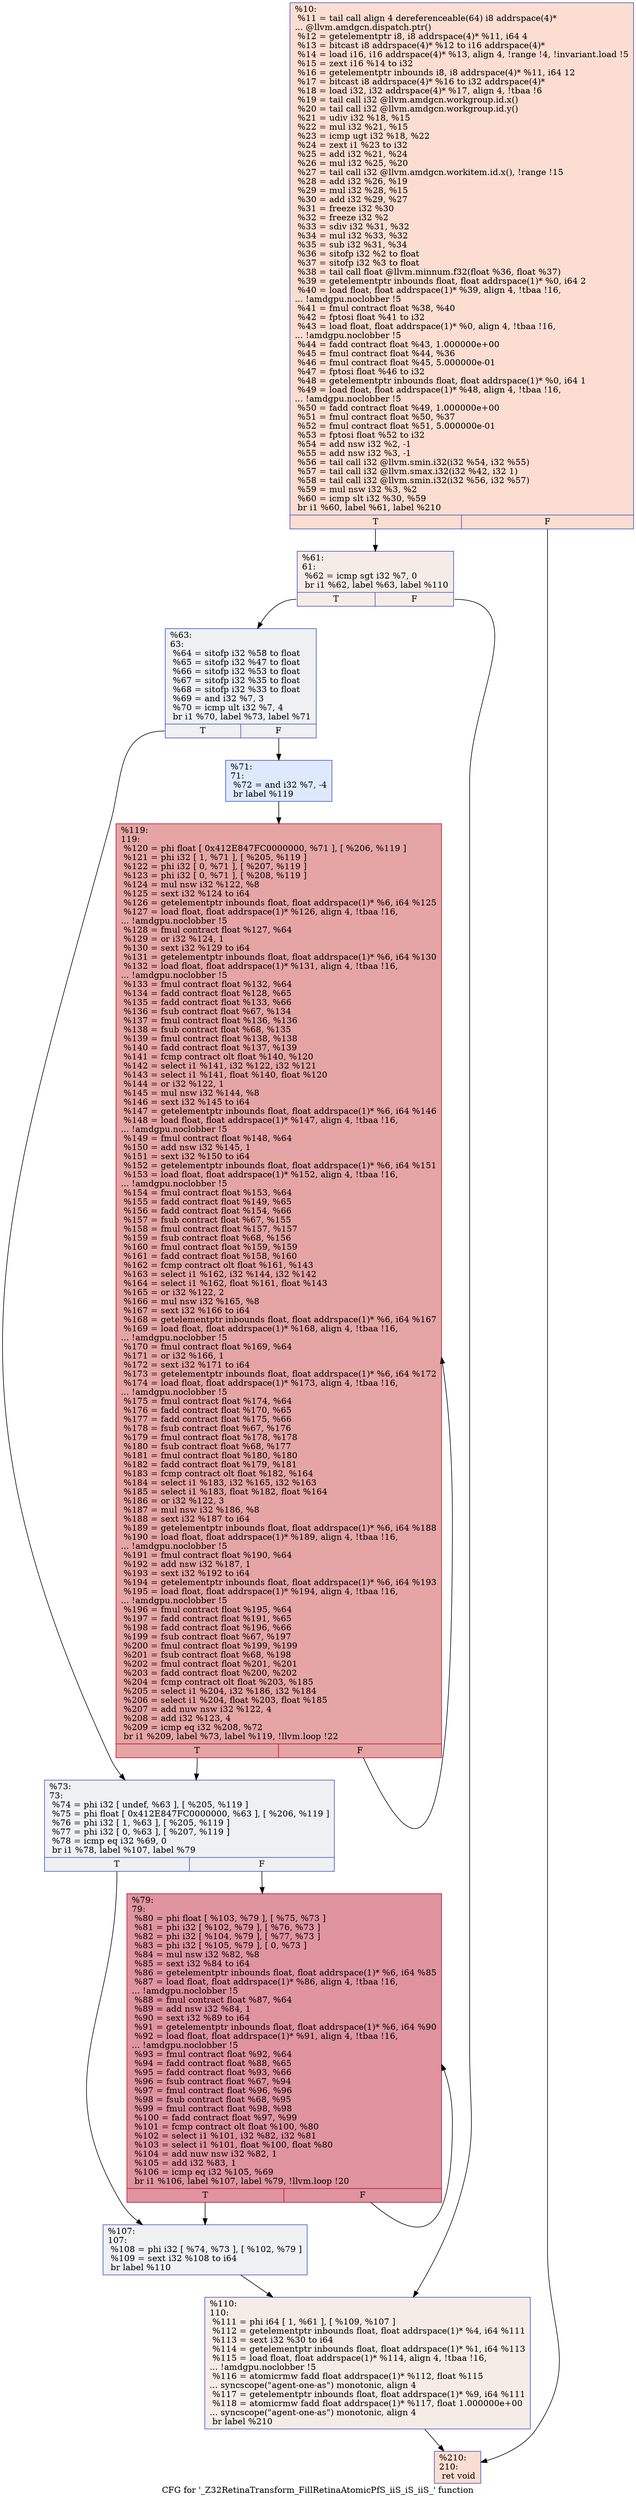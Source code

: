 digraph "CFG for '_Z32RetinaTransform_FillRetinaAtomicPfS_iiS_iS_iiS_' function" {
	label="CFG for '_Z32RetinaTransform_FillRetinaAtomicPfS_iiS_iS_iiS_' function";

	Node0x5397a60 [shape=record,color="#3d50c3ff", style=filled, fillcolor="#f7b39670",label="{%10:\l  %11 = tail call align 4 dereferenceable(64) i8 addrspace(4)*\l... @llvm.amdgcn.dispatch.ptr()\l  %12 = getelementptr i8, i8 addrspace(4)* %11, i64 4\l  %13 = bitcast i8 addrspace(4)* %12 to i16 addrspace(4)*\l  %14 = load i16, i16 addrspace(4)* %13, align 4, !range !4, !invariant.load !5\l  %15 = zext i16 %14 to i32\l  %16 = getelementptr inbounds i8, i8 addrspace(4)* %11, i64 12\l  %17 = bitcast i8 addrspace(4)* %16 to i32 addrspace(4)*\l  %18 = load i32, i32 addrspace(4)* %17, align 4, !tbaa !6\l  %19 = tail call i32 @llvm.amdgcn.workgroup.id.x()\l  %20 = tail call i32 @llvm.amdgcn.workgroup.id.y()\l  %21 = udiv i32 %18, %15\l  %22 = mul i32 %21, %15\l  %23 = icmp ugt i32 %18, %22\l  %24 = zext i1 %23 to i32\l  %25 = add i32 %21, %24\l  %26 = mul i32 %25, %20\l  %27 = tail call i32 @llvm.amdgcn.workitem.id.x(), !range !15\l  %28 = add i32 %26, %19\l  %29 = mul i32 %28, %15\l  %30 = add i32 %29, %27\l  %31 = freeze i32 %30\l  %32 = freeze i32 %2\l  %33 = sdiv i32 %31, %32\l  %34 = mul i32 %33, %32\l  %35 = sub i32 %31, %34\l  %36 = sitofp i32 %2 to float\l  %37 = sitofp i32 %3 to float\l  %38 = tail call float @llvm.minnum.f32(float %36, float %37)\l  %39 = getelementptr inbounds float, float addrspace(1)* %0, i64 2\l  %40 = load float, float addrspace(1)* %39, align 4, !tbaa !16,\l... !amdgpu.noclobber !5\l  %41 = fmul contract float %38, %40\l  %42 = fptosi float %41 to i32\l  %43 = load float, float addrspace(1)* %0, align 4, !tbaa !16,\l... !amdgpu.noclobber !5\l  %44 = fadd contract float %43, 1.000000e+00\l  %45 = fmul contract float %44, %36\l  %46 = fmul contract float %45, 5.000000e-01\l  %47 = fptosi float %46 to i32\l  %48 = getelementptr inbounds float, float addrspace(1)* %0, i64 1\l  %49 = load float, float addrspace(1)* %48, align 4, !tbaa !16,\l... !amdgpu.noclobber !5\l  %50 = fadd contract float %49, 1.000000e+00\l  %51 = fmul contract float %50, %37\l  %52 = fmul contract float %51, 5.000000e-01\l  %53 = fptosi float %52 to i32\l  %54 = add nsw i32 %2, -1\l  %55 = add nsw i32 %3, -1\l  %56 = tail call i32 @llvm.smin.i32(i32 %54, i32 %55)\l  %57 = tail call i32 @llvm.smax.i32(i32 %42, i32 1)\l  %58 = tail call i32 @llvm.smin.i32(i32 %56, i32 %57)\l  %59 = mul nsw i32 %3, %2\l  %60 = icmp slt i32 %30, %59\l  br i1 %60, label %61, label %210\l|{<s0>T|<s1>F}}"];
	Node0x5397a60:s0 -> Node0x539e020;
	Node0x5397a60:s1 -> Node0x539e0b0;
	Node0x539e020 [shape=record,color="#3d50c3ff", style=filled, fillcolor="#ead5c970",label="{%61:\l61:                                               \l  %62 = icmp sgt i32 %7, 0\l  br i1 %62, label %63, label %110\l|{<s0>T|<s1>F}}"];
	Node0x539e020:s0 -> Node0x539e280;
	Node0x539e020:s1 -> Node0x539e2d0;
	Node0x539e280 [shape=record,color="#3d50c3ff", style=filled, fillcolor="#d9dce170",label="{%63:\l63:                                               \l  %64 = sitofp i32 %58 to float\l  %65 = sitofp i32 %47 to float\l  %66 = sitofp i32 %53 to float\l  %67 = sitofp i32 %35 to float\l  %68 = sitofp i32 %33 to float\l  %69 = and i32 %7, 3\l  %70 = icmp ult i32 %7, 4\l  br i1 %70, label %73, label %71\l|{<s0>T|<s1>F}}"];
	Node0x539e280:s0 -> Node0x539e9b0;
	Node0x539e280:s1 -> Node0x539ea40;
	Node0x539ea40 [shape=record,color="#3d50c3ff", style=filled, fillcolor="#b5cdfa70",label="{%71:\l71:                                               \l  %72 = and i32 %7, -4\l  br label %119\l}"];
	Node0x539ea40 -> Node0x539ec40;
	Node0x539e9b0 [shape=record,color="#3d50c3ff", style=filled, fillcolor="#d9dce170",label="{%73:\l73:                                               \l  %74 = phi i32 [ undef, %63 ], [ %205, %119 ]\l  %75 = phi float [ 0x412E847FC0000000, %63 ], [ %206, %119 ]\l  %76 = phi i32 [ 1, %63 ], [ %205, %119 ]\l  %77 = phi i32 [ 0, %63 ], [ %207, %119 ]\l  %78 = icmp eq i32 %69, 0\l  br i1 %78, label %107, label %79\l|{<s0>T|<s1>F}}"];
	Node0x539e9b0:s0 -> Node0x539f5c0;
	Node0x539e9b0:s1 -> Node0x539f650;
	Node0x539f650 [shape=record,color="#b70d28ff", style=filled, fillcolor="#b70d2870",label="{%79:\l79:                                               \l  %80 = phi float [ %103, %79 ], [ %75, %73 ]\l  %81 = phi i32 [ %102, %79 ], [ %76, %73 ]\l  %82 = phi i32 [ %104, %79 ], [ %77, %73 ]\l  %83 = phi i32 [ %105, %79 ], [ 0, %73 ]\l  %84 = mul nsw i32 %82, %8\l  %85 = sext i32 %84 to i64\l  %86 = getelementptr inbounds float, float addrspace(1)* %6, i64 %85\l  %87 = load float, float addrspace(1)* %86, align 4, !tbaa !16,\l... !amdgpu.noclobber !5\l  %88 = fmul contract float %87, %64\l  %89 = add nsw i32 %84, 1\l  %90 = sext i32 %89 to i64\l  %91 = getelementptr inbounds float, float addrspace(1)* %6, i64 %90\l  %92 = load float, float addrspace(1)* %91, align 4, !tbaa !16,\l... !amdgpu.noclobber !5\l  %93 = fmul contract float %92, %64\l  %94 = fadd contract float %88, %65\l  %95 = fadd contract float %93, %66\l  %96 = fsub contract float %67, %94\l  %97 = fmul contract float %96, %96\l  %98 = fsub contract float %68, %95\l  %99 = fmul contract float %98, %98\l  %100 = fadd contract float %97, %99\l  %101 = fcmp contract olt float %100, %80\l  %102 = select i1 %101, i32 %82, i32 %81\l  %103 = select i1 %101, float %100, float %80\l  %104 = add nuw nsw i32 %82, 1\l  %105 = add i32 %83, 1\l  %106 = icmp eq i32 %105, %69\l  br i1 %106, label %107, label %79, !llvm.loop !20\l|{<s0>T|<s1>F}}"];
	Node0x539f650:s0 -> Node0x539f5c0;
	Node0x539f650:s1 -> Node0x539f650;
	Node0x539f5c0 [shape=record,color="#3d50c3ff", style=filled, fillcolor="#d9dce170",label="{%107:\l107:                                              \l  %108 = phi i32 [ %74, %73 ], [ %102, %79 ]\l  %109 = sext i32 %108 to i64\l  br label %110\l}"];
	Node0x539f5c0 -> Node0x539e2d0;
	Node0x539e2d0 [shape=record,color="#3d50c3ff", style=filled, fillcolor="#ead5c970",label="{%110:\l110:                                              \l  %111 = phi i64 [ 1, %61 ], [ %109, %107 ]\l  %112 = getelementptr inbounds float, float addrspace(1)* %4, i64 %111\l  %113 = sext i32 %30 to i64\l  %114 = getelementptr inbounds float, float addrspace(1)* %1, i64 %113\l  %115 = load float, float addrspace(1)* %114, align 4, !tbaa !16,\l... !amdgpu.noclobber !5\l  %116 = atomicrmw fadd float addrspace(1)* %112, float %115\l... syncscope(\"agent-one-as\") monotonic, align 4\l  %117 = getelementptr inbounds float, float addrspace(1)* %9, i64 %111\l  %118 = atomicrmw fadd float addrspace(1)* %117, float 1.000000e+00\l... syncscope(\"agent-one-as\") monotonic, align 4\l  br label %210\l}"];
	Node0x539e2d0 -> Node0x539e0b0;
	Node0x539ec40 [shape=record,color="#b70d28ff", style=filled, fillcolor="#c5333470",label="{%119:\l119:                                              \l  %120 = phi float [ 0x412E847FC0000000, %71 ], [ %206, %119 ]\l  %121 = phi i32 [ 1, %71 ], [ %205, %119 ]\l  %122 = phi i32 [ 0, %71 ], [ %207, %119 ]\l  %123 = phi i32 [ 0, %71 ], [ %208, %119 ]\l  %124 = mul nsw i32 %122, %8\l  %125 = sext i32 %124 to i64\l  %126 = getelementptr inbounds float, float addrspace(1)* %6, i64 %125\l  %127 = load float, float addrspace(1)* %126, align 4, !tbaa !16,\l... !amdgpu.noclobber !5\l  %128 = fmul contract float %127, %64\l  %129 = or i32 %124, 1\l  %130 = sext i32 %129 to i64\l  %131 = getelementptr inbounds float, float addrspace(1)* %6, i64 %130\l  %132 = load float, float addrspace(1)* %131, align 4, !tbaa !16,\l... !amdgpu.noclobber !5\l  %133 = fmul contract float %132, %64\l  %134 = fadd contract float %128, %65\l  %135 = fadd contract float %133, %66\l  %136 = fsub contract float %67, %134\l  %137 = fmul contract float %136, %136\l  %138 = fsub contract float %68, %135\l  %139 = fmul contract float %138, %138\l  %140 = fadd contract float %137, %139\l  %141 = fcmp contract olt float %140, %120\l  %142 = select i1 %141, i32 %122, i32 %121\l  %143 = select i1 %141, float %140, float %120\l  %144 = or i32 %122, 1\l  %145 = mul nsw i32 %144, %8\l  %146 = sext i32 %145 to i64\l  %147 = getelementptr inbounds float, float addrspace(1)* %6, i64 %146\l  %148 = load float, float addrspace(1)* %147, align 4, !tbaa !16,\l... !amdgpu.noclobber !5\l  %149 = fmul contract float %148, %64\l  %150 = add nsw i32 %145, 1\l  %151 = sext i32 %150 to i64\l  %152 = getelementptr inbounds float, float addrspace(1)* %6, i64 %151\l  %153 = load float, float addrspace(1)* %152, align 4, !tbaa !16,\l... !amdgpu.noclobber !5\l  %154 = fmul contract float %153, %64\l  %155 = fadd contract float %149, %65\l  %156 = fadd contract float %154, %66\l  %157 = fsub contract float %67, %155\l  %158 = fmul contract float %157, %157\l  %159 = fsub contract float %68, %156\l  %160 = fmul contract float %159, %159\l  %161 = fadd contract float %158, %160\l  %162 = fcmp contract olt float %161, %143\l  %163 = select i1 %162, i32 %144, i32 %142\l  %164 = select i1 %162, float %161, float %143\l  %165 = or i32 %122, 2\l  %166 = mul nsw i32 %165, %8\l  %167 = sext i32 %166 to i64\l  %168 = getelementptr inbounds float, float addrspace(1)* %6, i64 %167\l  %169 = load float, float addrspace(1)* %168, align 4, !tbaa !16,\l... !amdgpu.noclobber !5\l  %170 = fmul contract float %169, %64\l  %171 = or i32 %166, 1\l  %172 = sext i32 %171 to i64\l  %173 = getelementptr inbounds float, float addrspace(1)* %6, i64 %172\l  %174 = load float, float addrspace(1)* %173, align 4, !tbaa !16,\l... !amdgpu.noclobber !5\l  %175 = fmul contract float %174, %64\l  %176 = fadd contract float %170, %65\l  %177 = fadd contract float %175, %66\l  %178 = fsub contract float %67, %176\l  %179 = fmul contract float %178, %178\l  %180 = fsub contract float %68, %177\l  %181 = fmul contract float %180, %180\l  %182 = fadd contract float %179, %181\l  %183 = fcmp contract olt float %182, %164\l  %184 = select i1 %183, i32 %165, i32 %163\l  %185 = select i1 %183, float %182, float %164\l  %186 = or i32 %122, 3\l  %187 = mul nsw i32 %186, %8\l  %188 = sext i32 %187 to i64\l  %189 = getelementptr inbounds float, float addrspace(1)* %6, i64 %188\l  %190 = load float, float addrspace(1)* %189, align 4, !tbaa !16,\l... !amdgpu.noclobber !5\l  %191 = fmul contract float %190, %64\l  %192 = add nsw i32 %187, 1\l  %193 = sext i32 %192 to i64\l  %194 = getelementptr inbounds float, float addrspace(1)* %6, i64 %193\l  %195 = load float, float addrspace(1)* %194, align 4, !tbaa !16,\l... !amdgpu.noclobber !5\l  %196 = fmul contract float %195, %64\l  %197 = fadd contract float %191, %65\l  %198 = fadd contract float %196, %66\l  %199 = fsub contract float %67, %197\l  %200 = fmul contract float %199, %199\l  %201 = fsub contract float %68, %198\l  %202 = fmul contract float %201, %201\l  %203 = fadd contract float %200, %202\l  %204 = fcmp contract olt float %203, %185\l  %205 = select i1 %204, i32 %186, i32 %184\l  %206 = select i1 %204, float %203, float %185\l  %207 = add nuw nsw i32 %122, 4\l  %208 = add i32 %123, 4\l  %209 = icmp eq i32 %208, %72\l  br i1 %209, label %73, label %119, !llvm.loop !22\l|{<s0>T|<s1>F}}"];
	Node0x539ec40:s0 -> Node0x539e9b0;
	Node0x539ec40:s1 -> Node0x539ec40;
	Node0x539e0b0 [shape=record,color="#3d50c3ff", style=filled, fillcolor="#f7b39670",label="{%210:\l210:                                              \l  ret void\l}"];
}
